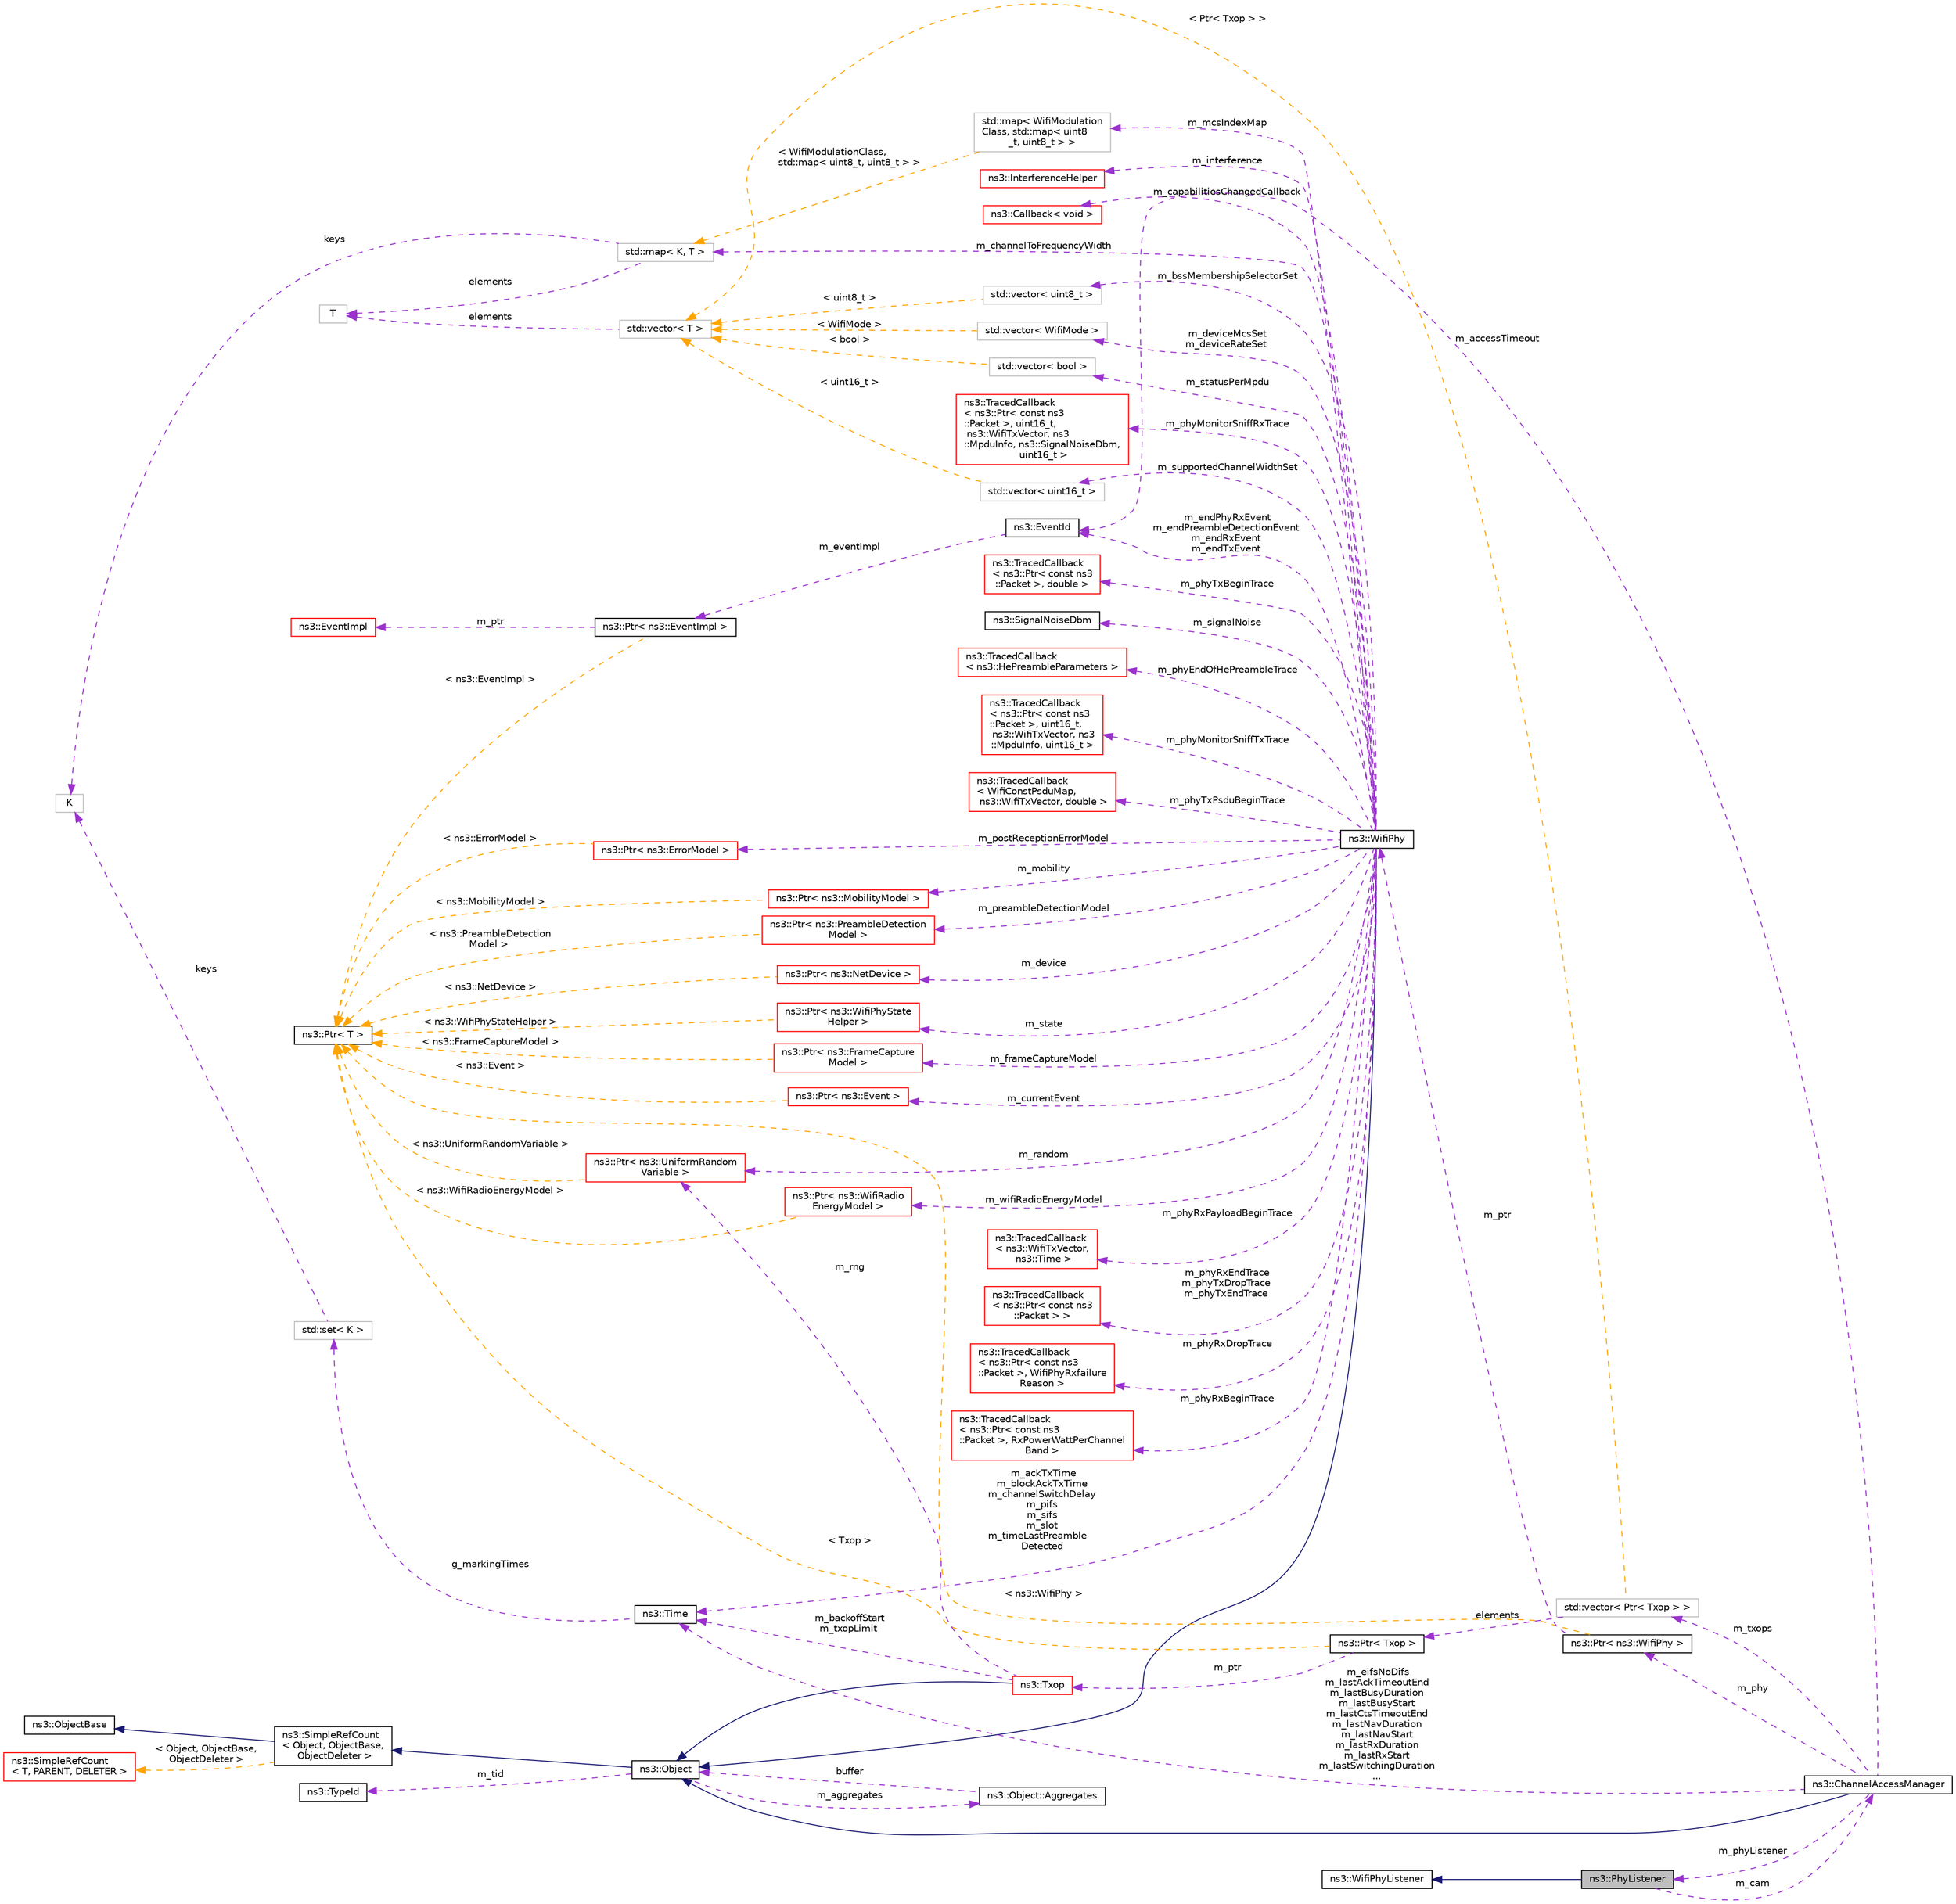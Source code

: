 digraph "ns3::PhyListener"
{
 // LATEX_PDF_SIZE
  edge [fontname="Helvetica",fontsize="10",labelfontname="Helvetica",labelfontsize="10"];
  node [fontname="Helvetica",fontsize="10",shape=record];
  rankdir="LR";
  Node1 [label="ns3::PhyListener",height=0.2,width=0.4,color="black", fillcolor="grey75", style="filled", fontcolor="black",tooltip="Listener for PHY events."];
  Node2 -> Node1 [dir="back",color="midnightblue",fontsize="10",style="solid",fontname="Helvetica"];
  Node2 [label="ns3::WifiPhyListener",height=0.2,width=0.4,color="black", fillcolor="white", style="filled",URL="$classns3_1_1_wifi_phy_listener.html",tooltip="receive notifications about PHY events."];
  Node3 -> Node1 [dir="back",color="darkorchid3",fontsize="10",style="dashed",label=" m_cam" ,fontname="Helvetica"];
  Node3 [label="ns3::ChannelAccessManager",height=0.2,width=0.4,color="black", fillcolor="white", style="filled",URL="$classns3_1_1_channel_access_manager.html",tooltip="Manage a set of ns3::Txop."];
  Node4 -> Node3 [dir="back",color="midnightblue",fontsize="10",style="solid",fontname="Helvetica"];
  Node4 [label="ns3::Object",height=0.2,width=0.4,color="black", fillcolor="white", style="filled",URL="$classns3_1_1_object.html",tooltip="A base class which provides memory management and object aggregation."];
  Node5 -> Node4 [dir="back",color="midnightblue",fontsize="10",style="solid",fontname="Helvetica"];
  Node5 [label="ns3::SimpleRefCount\l\< Object, ObjectBase,\l ObjectDeleter \>",height=0.2,width=0.4,color="black", fillcolor="white", style="filled",URL="$classns3_1_1_simple_ref_count.html",tooltip=" "];
  Node6 -> Node5 [dir="back",color="midnightblue",fontsize="10",style="solid",fontname="Helvetica"];
  Node6 [label="ns3::ObjectBase",height=0.2,width=0.4,color="black", fillcolor="white", style="filled",URL="$classns3_1_1_object_base.html",tooltip="Anchor the ns-3 type and attribute system."];
  Node7 -> Node5 [dir="back",color="orange",fontsize="10",style="dashed",label=" \< Object, ObjectBase,\l ObjectDeleter \>" ,fontname="Helvetica"];
  Node7 [label="ns3::SimpleRefCount\l\< T, PARENT, DELETER \>",height=0.2,width=0.4,color="red", fillcolor="white", style="filled",URL="$classns3_1_1_simple_ref_count.html",tooltip="A template-based reference counting class."];
  Node9 -> Node4 [dir="back",color="darkorchid3",fontsize="10",style="dashed",label=" m_tid" ,fontname="Helvetica"];
  Node9 [label="ns3::TypeId",height=0.2,width=0.4,color="black", fillcolor="white", style="filled",URL="$classns3_1_1_type_id.html",tooltip="a unique identifier for an interface."];
  Node10 -> Node4 [dir="back",color="darkorchid3",fontsize="10",style="dashed",label=" m_aggregates" ,fontname="Helvetica"];
  Node10 [label="ns3::Object::Aggregates",height=0.2,width=0.4,color="black", fillcolor="white", style="filled",URL="$structns3_1_1_object_1_1_aggregates.html",tooltip="The list of Objects aggregated to this one."];
  Node4 -> Node10 [dir="back",color="darkorchid3",fontsize="10",style="dashed",label=" buffer" ,fontname="Helvetica"];
  Node1 -> Node3 [dir="back",color="darkorchid3",fontsize="10",style="dashed",label=" m_phyListener" ,fontname="Helvetica"];
  Node11 -> Node3 [dir="back",color="darkorchid3",fontsize="10",style="dashed",label=" m_accessTimeout" ,fontname="Helvetica"];
  Node11 [label="ns3::EventId",height=0.2,width=0.4,color="black", fillcolor="white", style="filled",URL="$classns3_1_1_event_id.html",tooltip="An identifier for simulation events."];
  Node12 -> Node11 [dir="back",color="darkorchid3",fontsize="10",style="dashed",label=" m_eventImpl" ,fontname="Helvetica"];
  Node12 [label="ns3::Ptr\< ns3::EventImpl \>",height=0.2,width=0.4,color="black", fillcolor="white", style="filled",URL="$classns3_1_1_ptr.html",tooltip=" "];
  Node13 -> Node12 [dir="back",color="darkorchid3",fontsize="10",style="dashed",label=" m_ptr" ,fontname="Helvetica"];
  Node13 [label="ns3::EventImpl",height=0.2,width=0.4,color="red", fillcolor="white", style="filled",URL="$classns3_1_1_event_impl.html",tooltip="A simulation event."];
  Node15 -> Node12 [dir="back",color="orange",fontsize="10",style="dashed",label=" \< ns3::EventImpl \>" ,fontname="Helvetica"];
  Node15 [label="ns3::Ptr\< T \>",height=0.2,width=0.4,color="black", fillcolor="white", style="filled",URL="$classns3_1_1_ptr.html",tooltip="Smart pointer class similar to boost::intrusive_ptr."];
  Node16 -> Node3 [dir="back",color="darkorchid3",fontsize="10",style="dashed",label=" m_eifsNoDifs\nm_lastAckTimeoutEnd\nm_lastBusyDuration\nm_lastBusyStart\nm_lastCtsTimeoutEnd\nm_lastNavDuration\nm_lastNavStart\nm_lastRxDuration\nm_lastRxStart\nm_lastSwitchingDuration\n..." ,fontname="Helvetica"];
  Node16 [label="ns3::Time",height=0.2,width=0.4,color="black", fillcolor="white", style="filled",URL="$classns3_1_1_time.html",tooltip="Simulation virtual time values and global simulation resolution."];
  Node17 -> Node16 [dir="back",color="darkorchid3",fontsize="10",style="dashed",label=" g_markingTimes" ,fontname="Helvetica"];
  Node17 [label="std::set\< K \>",height=0.2,width=0.4,color="grey75", fillcolor="white", style="filled",tooltip=" "];
  Node18 -> Node17 [dir="back",color="darkorchid3",fontsize="10",style="dashed",label=" keys" ,fontname="Helvetica"];
  Node18 [label="K",height=0.2,width=0.4,color="grey75", fillcolor="white", style="filled",tooltip=" "];
  Node19 -> Node3 [dir="back",color="darkorchid3",fontsize="10",style="dashed",label=" m_phy" ,fontname="Helvetica"];
  Node19 [label="ns3::Ptr\< ns3::WifiPhy \>",height=0.2,width=0.4,color="black", fillcolor="white", style="filled",URL="$classns3_1_1_ptr.html",tooltip=" "];
  Node20 -> Node19 [dir="back",color="darkorchid3",fontsize="10",style="dashed",label=" m_ptr" ,fontname="Helvetica"];
  Node20 [label="ns3::WifiPhy",height=0.2,width=0.4,color="black", fillcolor="white", style="filled",URL="$classns3_1_1_wifi_phy.html",tooltip="802.11 PHY layer model"];
  Node4 -> Node20 [dir="back",color="midnightblue",fontsize="10",style="solid",fontname="Helvetica"];
  Node21 -> Node20 [dir="back",color="darkorchid3",fontsize="10",style="dashed",label=" m_mobility" ,fontname="Helvetica"];
  Node21 [label="ns3::Ptr\< ns3::MobilityModel \>",height=0.2,width=0.4,color="red", fillcolor="white", style="filled",URL="$classns3_1_1_ptr.html",tooltip=" "];
  Node15 -> Node21 [dir="back",color="orange",fontsize="10",style="dashed",label=" \< ns3::MobilityModel \>" ,fontname="Helvetica"];
  Node34 -> Node20 [dir="back",color="darkorchid3",fontsize="10",style="dashed",label=" m_supportedChannelWidthSet" ,fontname="Helvetica"];
  Node34 [label="std::vector\< uint16_t \>",height=0.2,width=0.4,color="grey75", fillcolor="white", style="filled",tooltip=" "];
  Node35 -> Node34 [dir="back",color="orange",fontsize="10",style="dashed",label=" \< uint16_t \>" ,fontname="Helvetica"];
  Node35 [label="std::vector\< T \>",height=0.2,width=0.4,color="grey75", fillcolor="white", style="filled",tooltip=" "];
  Node33 -> Node35 [dir="back",color="darkorchid3",fontsize="10",style="dashed",label=" elements" ,fontname="Helvetica"];
  Node33 [label="T",height=0.2,width=0.4,color="grey75", fillcolor="white", style="filled",tooltip=" "];
  Node36 -> Node20 [dir="back",color="darkorchid3",fontsize="10",style="dashed",label=" m_phyRxPayloadBeginTrace" ,fontname="Helvetica"];
  Node36 [label="ns3::TracedCallback\l\< ns3::WifiTxVector,\l ns3::Time \>",height=0.2,width=0.4,color="red", fillcolor="white", style="filled",URL="$classns3_1_1_traced_callback.html",tooltip=" "];
  Node37 -> Node20 [dir="back",color="darkorchid3",fontsize="10",style="dashed",label=" m_phyRxEndTrace\nm_phyTxDropTrace\nm_phyTxEndTrace" ,fontname="Helvetica"];
  Node37 [label="ns3::TracedCallback\l\< ns3::Ptr\< const ns3\l::Packet \> \>",height=0.2,width=0.4,color="red", fillcolor="white", style="filled",URL="$classns3_1_1_traced_callback.html",tooltip=" "];
  Node38 -> Node20 [dir="back",color="darkorchid3",fontsize="10",style="dashed",label=" m_channelToFrequencyWidth" ,fontname="Helvetica"];
  Node38 [label="std::map\< K, T \>",height=0.2,width=0.4,color="grey75", fillcolor="white", style="filled",tooltip=" "];
  Node18 -> Node38 [dir="back",color="darkorchid3",fontsize="10",style="dashed",label=" keys" ,fontname="Helvetica"];
  Node33 -> Node38 [dir="back",color="darkorchid3",fontsize="10",style="dashed",label=" elements" ,fontname="Helvetica"];
  Node39 -> Node20 [dir="back",color="darkorchid3",fontsize="10",style="dashed",label=" m_mcsIndexMap" ,fontname="Helvetica"];
  Node39 [label="std::map\< WifiModulation\lClass, std::map\< uint8\l_t, uint8_t \> \>",height=0.2,width=0.4,color="grey75", fillcolor="white", style="filled",tooltip=" "];
  Node38 -> Node39 [dir="back",color="orange",fontsize="10",style="dashed",label=" \< WifiModulationClass,\l std::map\< uint8_t, uint8_t \> \>" ,fontname="Helvetica"];
  Node41 -> Node20 [dir="back",color="darkorchid3",fontsize="10",style="dashed",label=" m_bssMembershipSelectorSet" ,fontname="Helvetica"];
  Node41 [label="std::vector\< uint8_t \>",height=0.2,width=0.4,color="grey75", fillcolor="white", style="filled",tooltip=" "];
  Node35 -> Node41 [dir="back",color="orange",fontsize="10",style="dashed",label=" \< uint8_t \>" ,fontname="Helvetica"];
  Node42 -> Node20 [dir="back",color="darkorchid3",fontsize="10",style="dashed",label=" m_phyRxDropTrace" ,fontname="Helvetica"];
  Node42 [label="ns3::TracedCallback\l\< ns3::Ptr\< const ns3\l::Packet \>, WifiPhyRxfailure\lReason \>",height=0.2,width=0.4,color="red", fillcolor="white", style="filled",URL="$classns3_1_1_traced_callback.html",tooltip=" "];
  Node43 -> Node20 [dir="back",color="darkorchid3",fontsize="10",style="dashed",label=" m_phyRxBeginTrace" ,fontname="Helvetica"];
  Node43 [label="ns3::TracedCallback\l\< ns3::Ptr\< const ns3\l::Packet \>, RxPowerWattPerChannel\lBand \>",height=0.2,width=0.4,color="red", fillcolor="white", style="filled",URL="$classns3_1_1_traced_callback.html",tooltip=" "];
  Node44 -> Node20 [dir="back",color="darkorchid3",fontsize="10",style="dashed",label=" m_interference" ,fontname="Helvetica"];
  Node44 [label="ns3::InterferenceHelper",height=0.2,width=0.4,color="red", fillcolor="white", style="filled",URL="$classns3_1_1_interference_helper.html",tooltip="handles interference calculations"];
  Node11 -> Node20 [dir="back",color="darkorchid3",fontsize="10",style="dashed",label=" m_endPhyRxEvent\nm_endPreambleDetectionEvent\nm_endRxEvent\nm_endTxEvent" ,fontname="Helvetica"];
  Node50 -> Node20 [dir="back",color="darkorchid3",fontsize="10",style="dashed",label=" m_preambleDetectionModel" ,fontname="Helvetica"];
  Node50 [label="ns3::Ptr\< ns3::PreambleDetection\lModel \>",height=0.2,width=0.4,color="red", fillcolor="white", style="filled",URL="$classns3_1_1_ptr.html",tooltip=" "];
  Node15 -> Node50 [dir="back",color="orange",fontsize="10",style="dashed",label=" \< ns3::PreambleDetection\lModel \>" ,fontname="Helvetica"];
  Node52 -> Node20 [dir="back",color="darkorchid3",fontsize="10",style="dashed",label=" m_device" ,fontname="Helvetica"];
  Node52 [label="ns3::Ptr\< ns3::NetDevice \>",height=0.2,width=0.4,color="red", fillcolor="white", style="filled",URL="$classns3_1_1_ptr.html",tooltip=" "];
  Node15 -> Node52 [dir="back",color="orange",fontsize="10",style="dashed",label=" \< ns3::NetDevice \>" ,fontname="Helvetica"];
  Node54 -> Node20 [dir="back",color="darkorchid3",fontsize="10",style="dashed",label=" m_deviceMcsSet\nm_deviceRateSet" ,fontname="Helvetica"];
  Node54 [label="std::vector\< WifiMode \>",height=0.2,width=0.4,color="grey75", fillcolor="white", style="filled",tooltip=" "];
  Node35 -> Node54 [dir="back",color="orange",fontsize="10",style="dashed",label=" \< WifiMode \>" ,fontname="Helvetica"];
  Node16 -> Node20 [dir="back",color="darkorchid3",fontsize="10",style="dashed",label=" m_ackTxTime\nm_blockAckTxTime\nm_channelSwitchDelay\nm_pifs\nm_sifs\nm_slot\nm_timeLastPreamble\lDetected" ,fontname="Helvetica"];
  Node56 -> Node20 [dir="back",color="darkorchid3",fontsize="10",style="dashed",label=" m_state" ,fontname="Helvetica"];
  Node56 [label="ns3::Ptr\< ns3::WifiPhyState\lHelper \>",height=0.2,width=0.4,color="red", fillcolor="white", style="filled",URL="$classns3_1_1_ptr.html",tooltip=" "];
  Node15 -> Node56 [dir="back",color="orange",fontsize="10",style="dashed",label=" \< ns3::WifiPhyStateHelper \>" ,fontname="Helvetica"];
  Node65 -> Node20 [dir="back",color="darkorchid3",fontsize="10",style="dashed",label=" m_capabilitiesChangedCallback" ,fontname="Helvetica"];
  Node65 [label="ns3::Callback\< void \>",height=0.2,width=0.4,color="red", fillcolor="white", style="filled",URL="$classns3_1_1_callback.html",tooltip=" "];
  Node66 -> Node20 [dir="back",color="darkorchid3",fontsize="10",style="dashed",label=" m_frameCaptureModel" ,fontname="Helvetica"];
  Node66 [label="ns3::Ptr\< ns3::FrameCapture\lModel \>",height=0.2,width=0.4,color="red", fillcolor="white", style="filled",URL="$classns3_1_1_ptr.html",tooltip=" "];
  Node15 -> Node66 [dir="back",color="orange",fontsize="10",style="dashed",label=" \< ns3::FrameCaptureModel \>" ,fontname="Helvetica"];
  Node68 -> Node20 [dir="back",color="darkorchid3",fontsize="10",style="dashed",label=" m_phyMonitorSniffRxTrace" ,fontname="Helvetica"];
  Node68 [label="ns3::TracedCallback\l\< ns3::Ptr\< const ns3\l::Packet \>, uint16_t,\l ns3::WifiTxVector, ns3\l::MpduInfo, ns3::SignalNoiseDbm,\l uint16_t \>",height=0.2,width=0.4,color="red", fillcolor="white", style="filled",URL="$classns3_1_1_traced_callback.html",tooltip=" "];
  Node69 -> Node20 [dir="back",color="darkorchid3",fontsize="10",style="dashed",label=" m_currentEvent" ,fontname="Helvetica"];
  Node69 [label="ns3::Ptr\< ns3::Event \>",height=0.2,width=0.4,color="red", fillcolor="white", style="filled",URL="$classns3_1_1_ptr.html",tooltip=" "];
  Node15 -> Node69 [dir="back",color="orange",fontsize="10",style="dashed",label=" \< ns3::Event \>" ,fontname="Helvetica"];
  Node63 -> Node20 [dir="back",color="darkorchid3",fontsize="10",style="dashed",label=" m_phyTxBeginTrace" ,fontname="Helvetica"];
  Node63 [label="ns3::TracedCallback\l\< ns3::Ptr\< const ns3\l::Packet \>, double \>",height=0.2,width=0.4,color="red", fillcolor="white", style="filled",URL="$classns3_1_1_traced_callback.html",tooltip=" "];
  Node115 -> Node20 [dir="back",color="darkorchid3",fontsize="10",style="dashed",label=" m_random" ,fontname="Helvetica"];
  Node115 [label="ns3::Ptr\< ns3::UniformRandom\lVariable \>",height=0.2,width=0.4,color="red", fillcolor="white", style="filled",URL="$classns3_1_1_ptr.html",tooltip=" "];
  Node15 -> Node115 [dir="back",color="orange",fontsize="10",style="dashed",label=" \< ns3::UniformRandomVariable \>" ,fontname="Helvetica"];
  Node119 -> Node20 [dir="back",color="darkorchid3",fontsize="10",style="dashed",label=" m_signalNoise" ,fontname="Helvetica"];
  Node119 [label="ns3::SignalNoiseDbm",height=0.2,width=0.4,color="black", fillcolor="white", style="filled",URL="$structns3_1_1_signal_noise_dbm.html",tooltip="SignalNoiseDbm structure."];
  Node120 -> Node20 [dir="back",color="darkorchid3",fontsize="10",style="dashed",label=" m_statusPerMpdu" ,fontname="Helvetica"];
  Node120 [label="std::vector\< bool \>",height=0.2,width=0.4,color="grey75", fillcolor="white", style="filled",tooltip=" "];
  Node35 -> Node120 [dir="back",color="orange",fontsize="10",style="dashed",label=" \< bool \>" ,fontname="Helvetica"];
  Node121 -> Node20 [dir="back",color="darkorchid3",fontsize="10",style="dashed",label=" m_phyEndOfHePreambleTrace" ,fontname="Helvetica"];
  Node121 [label="ns3::TracedCallback\l\< ns3::HePreambleParameters \>",height=0.2,width=0.4,color="red", fillcolor="white", style="filled",URL="$classns3_1_1_traced_callback.html",tooltip=" "];
  Node122 -> Node20 [dir="back",color="darkorchid3",fontsize="10",style="dashed",label=" m_phyMonitorSniffTxTrace" ,fontname="Helvetica"];
  Node122 [label="ns3::TracedCallback\l\< ns3::Ptr\< const ns3\l::Packet \>, uint16_t,\l ns3::WifiTxVector, ns3\l::MpduInfo, uint16_t \>",height=0.2,width=0.4,color="red", fillcolor="white", style="filled",URL="$classns3_1_1_traced_callback.html",tooltip=" "];
  Node123 -> Node20 [dir="back",color="darkorchid3",fontsize="10",style="dashed",label=" m_phyTxPsduBeginTrace" ,fontname="Helvetica"];
  Node123 [label="ns3::TracedCallback\l\< WifiConstPsduMap,\l ns3::WifiTxVector, double \>",height=0.2,width=0.4,color="red", fillcolor="white", style="filled",URL="$classns3_1_1_traced_callback.html",tooltip=" "];
  Node124 -> Node20 [dir="back",color="darkorchid3",fontsize="10",style="dashed",label=" m_wifiRadioEnergyModel" ,fontname="Helvetica"];
  Node124 [label="ns3::Ptr\< ns3::WifiRadio\lEnergyModel \>",height=0.2,width=0.4,color="red", fillcolor="white", style="filled",URL="$classns3_1_1_ptr.html",tooltip=" "];
  Node15 -> Node124 [dir="back",color="orange",fontsize="10",style="dashed",label=" \< ns3::WifiRadioEnergyModel \>" ,fontname="Helvetica"];
  Node162 -> Node20 [dir="back",color="darkorchid3",fontsize="10",style="dashed",label=" m_postReceptionErrorModel" ,fontname="Helvetica"];
  Node162 [label="ns3::Ptr\< ns3::ErrorModel \>",height=0.2,width=0.4,color="red", fillcolor="white", style="filled",URL="$classns3_1_1_ptr.html",tooltip=" "];
  Node15 -> Node162 [dir="back",color="orange",fontsize="10",style="dashed",label=" \< ns3::ErrorModel \>" ,fontname="Helvetica"];
  Node15 -> Node19 [dir="back",color="orange",fontsize="10",style="dashed",label=" \< ns3::WifiPhy \>" ,fontname="Helvetica"];
  Node164 -> Node3 [dir="back",color="darkorchid3",fontsize="10",style="dashed",label=" m_txops" ,fontname="Helvetica"];
  Node164 [label="std::vector\< Ptr\< Txop \> \>",height=0.2,width=0.4,color="grey75", fillcolor="white", style="filled",tooltip=" "];
  Node165 -> Node164 [dir="back",color="darkorchid3",fontsize="10",style="dashed",label=" elements" ,fontname="Helvetica"];
  Node165 [label="ns3::Ptr\< Txop \>",height=0.2,width=0.4,color="black", fillcolor="white", style="filled",URL="$classns3_1_1_ptr.html",tooltip=" "];
  Node166 -> Node165 [dir="back",color="darkorchid3",fontsize="10",style="dashed",label=" m_ptr" ,fontname="Helvetica"];
  Node166 [label="ns3::Txop",height=0.2,width=0.4,color="red", fillcolor="white", style="filled",URL="$classns3_1_1_txop.html",tooltip="Handle packet fragmentation and retransmissions for data and management frames."];
  Node4 -> Node166 [dir="back",color="midnightblue",fontsize="10",style="solid",fontname="Helvetica"];
  Node16 -> Node166 [dir="back",color="darkorchid3",fontsize="10",style="dashed",label=" m_backoffStart\nm_txopLimit" ,fontname="Helvetica"];
  Node115 -> Node166 [dir="back",color="darkorchid3",fontsize="10",style="dashed",label=" m_rng" ,fontname="Helvetica"];
  Node15 -> Node165 [dir="back",color="orange",fontsize="10",style="dashed",label=" \< Txop \>" ,fontname="Helvetica"];
  Node35 -> Node164 [dir="back",color="orange",fontsize="10",style="dashed",label=" \< Ptr\< Txop \> \>" ,fontname="Helvetica"];
}
